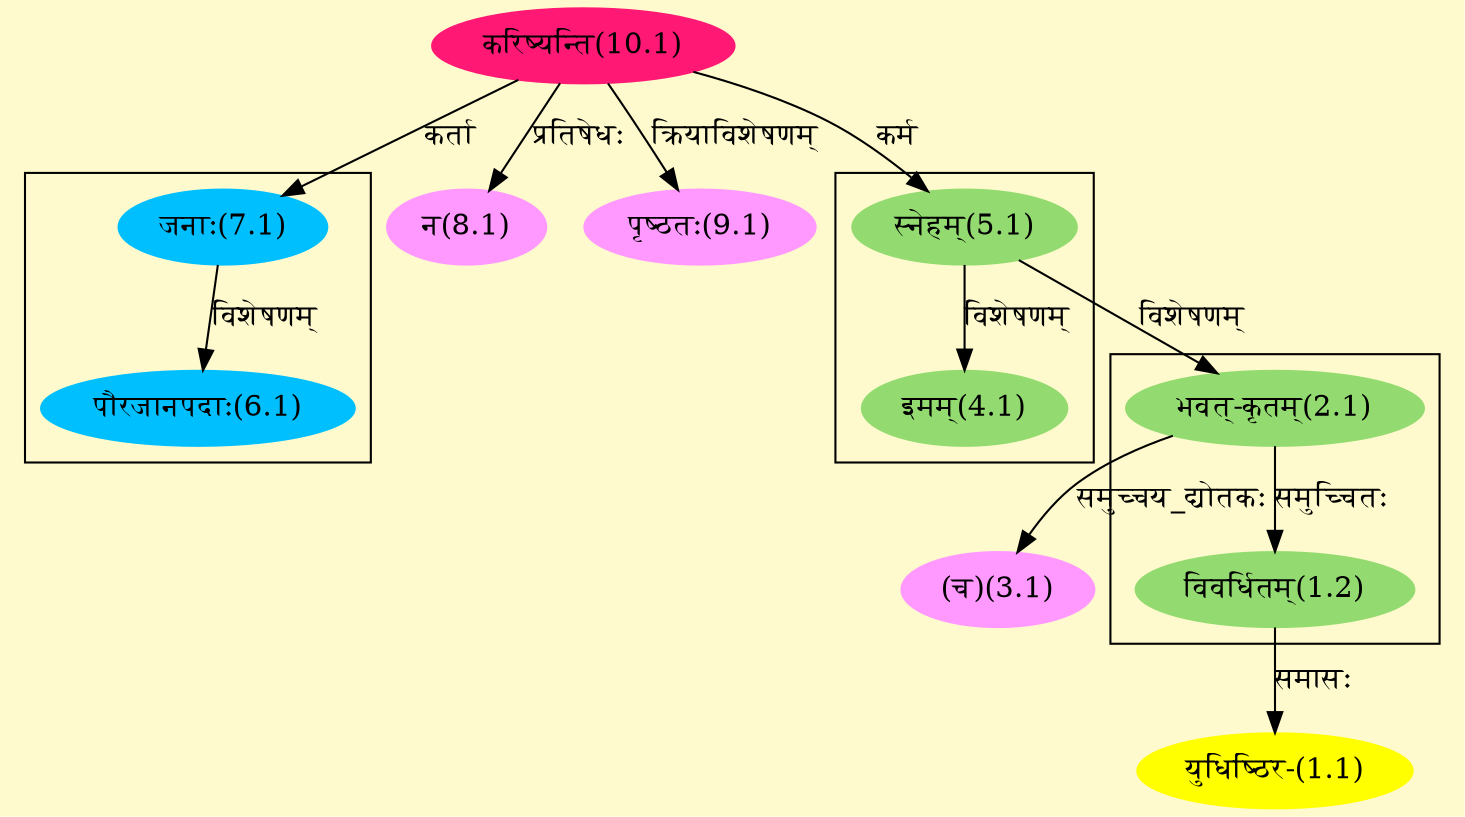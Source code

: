 digraph G{
rankdir=BT;
 compound=true;
 bgcolor="lemonchiffon1";

subgraph cluster_1{
Node1_2 [style=filled, color="#93DB70" label = "विवर्धितम्(1.2)"]
Node2_1 [style=filled, color="#93DB70" label = "भवत्-कृतम्(2.1)"]

}

subgraph cluster_2{
Node2_1 [style=filled, color="#93DB70" label = "भवत्-कृतम्(2.1)"]
Node5_1 [style=filled, color="#93DB70" label = "स्नेहम्(5.1)"]
Node4_1 [style=filled, color="#93DB70" label = "इमम्(4.1)"]

}

subgraph cluster_3{
Node6_1 [style=filled, color="#00BFFF" label = "पौरजानपदाः(6.1)"]
Node7_1 [style=filled, color="#00BFFF" label = "जनाः(7.1)"]

}
Node1_1 [style=filled, color="#FFFF00" label = "युधिष्ठिर-(1.1)"]
Node1_2 [style=filled, color="#93DB70" label = "विवर्धितम्(1.2)"]
Node3_1 [style=filled, color="#FF99FF" label = "(च)(3.1)"]
Node2_1 [style=filled, color="#93DB70" label = "भवत्-कृतम्(2.1)"]
Node5_1 [style=filled, color="#93DB70" label = "स्नेहम्(5.1)"]
Node10_1 [style=filled, color="#FF1975" label = "करिष्यन्ति(10.1)"]
Node7_1 [style=filled, color="#00BFFF" label = "जनाः(7.1)"]
Node8_1 [style=filled, color="#FF99FF" label = "न(8.1)"]
Node9_1 [style=filled, color="#FF99FF" label = "पृष्ठतः(9.1)"]
/* Start of Relations section */

Node1_1 -> Node1_2 [  label="समासः"  dir="back" ]
Node1_2 -> Node2_1 [  label="समुच्चितः"  dir="back" ]
Node2_1 -> Node5_1 [  label="विशेषणम्"  dir="back" ]
Node3_1 -> Node2_1 [  label="समुच्चय_द्योतकः"  dir="back" ]
Node4_1 -> Node5_1 [  label="विशेषणम्"  dir="back" ]
Node5_1 -> Node10_1 [  label="कर्म"  dir="back" ]
Node6_1 -> Node7_1 [  label="विशेषणम्"  dir="back" ]
Node7_1 -> Node10_1 [  label="कर्ता"  dir="back" ]
Node8_1 -> Node10_1 [  label="प्रतिषेधः"  dir="back" ]
Node9_1 -> Node10_1 [  label="क्रियाविशेषणम्"  dir="back" ]
}
